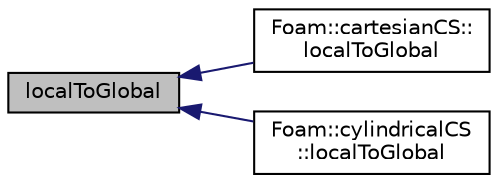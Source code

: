 digraph "localToGlobal"
{
  bgcolor="transparent";
  edge [fontname="Helvetica",fontsize="10",labelfontname="Helvetica",labelfontsize="10"];
  node [fontname="Helvetica",fontsize="10",shape=record];
  rankdir="LR";
  Node1 [label="localToGlobal",height=0.2,width=0.4,color="black", fillcolor="grey75", style="filled", fontcolor="black"];
  Node1 -> Node2 [dir="back",color="midnightblue",fontsize="10",style="solid",fontname="Helvetica"];
  Node2 [label="Foam::cartesianCS::\llocalToGlobal",height=0.2,width=0.4,color="black",URL="$a00199.html#ae159e2e4da0fb1ca41bb7becb4cc3e3b",tooltip="Convert from local coordinate system to the global Cartesian system. "];
  Node1 -> Node3 [dir="back",color="midnightblue",fontsize="10",style="solid",fontname="Helvetica"];
  Node3 [label="Foam::cylindricalCS\l::localToGlobal",height=0.2,width=0.4,color="black",URL="$a00489.html#ae159e2e4da0fb1ca41bb7becb4cc3e3b",tooltip="Convert from local coordinate system to the global Cartesian system. "];
}
